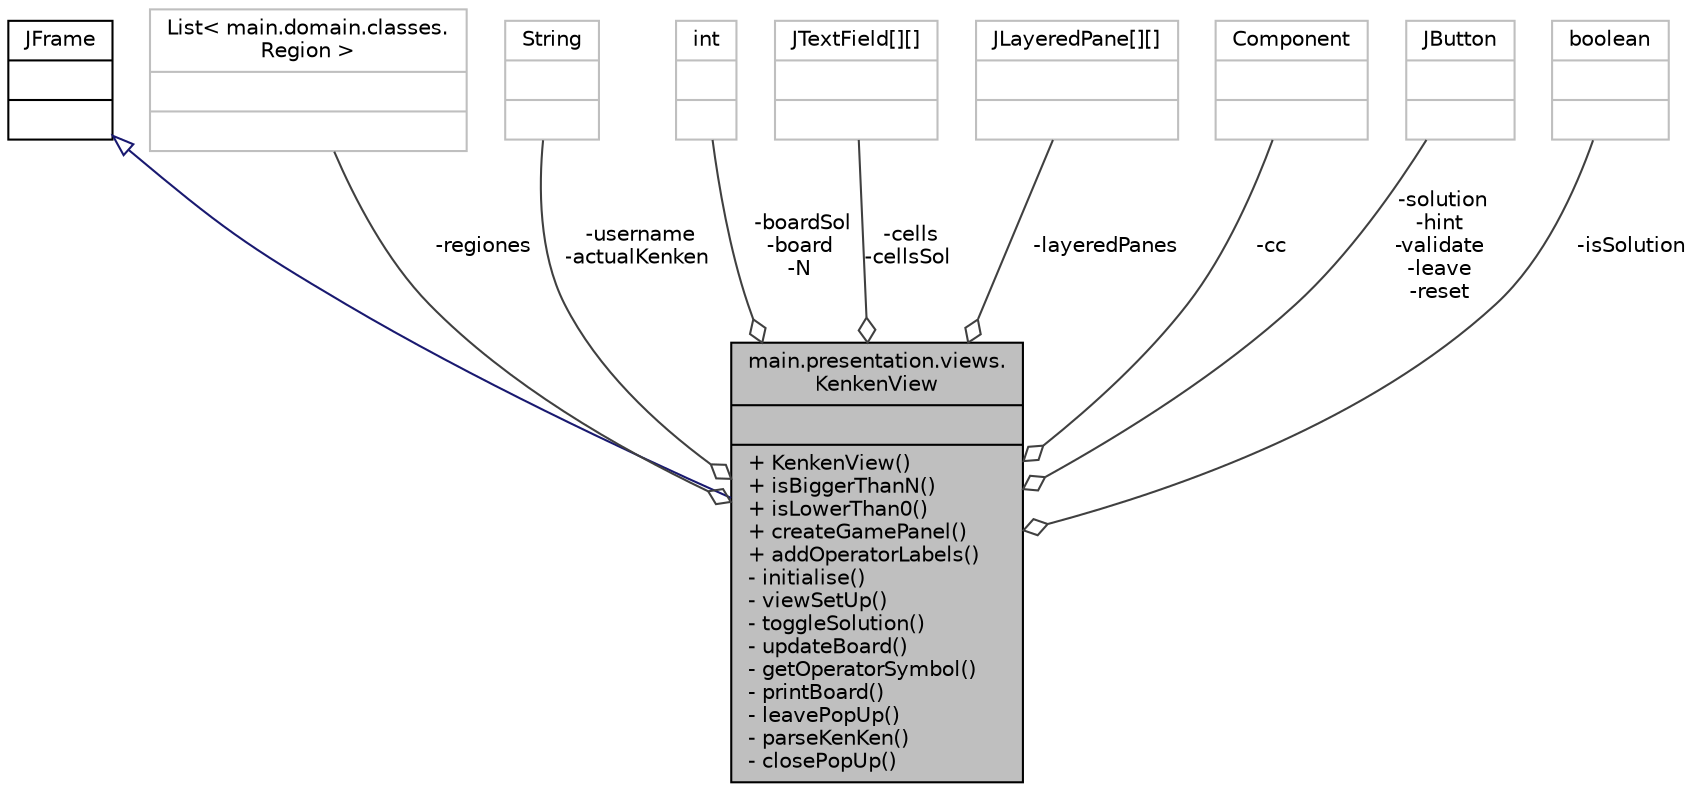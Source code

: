 digraph "main.presentation.views.KenkenView"
{
 // INTERACTIVE_SVG=YES
 // LATEX_PDF_SIZE
  edge [fontname="Helvetica",fontsize="10",labelfontname="Helvetica",labelfontsize="10"];
  node [fontname="Helvetica",fontsize="10",shape=record];
  Node1 [label="{main.presentation.views.\lKenkenView\n||+ KenkenView()\l+ isBiggerThanN()\l+ isLowerThan0()\l+ createGamePanel()\l+ addOperatorLabels()\l- initialise()\l- viewSetUp()\l- toggleSolution()\l- updateBoard()\l- getOperatorSymbol()\l- printBoard()\l- leavePopUp()\l- parseKenKen()\l- closePopUp()\l}",height=0.2,width=0.4,color="black", fillcolor="grey75", style="filled", fontcolor="black",tooltip=" "];
  Node2 -> Node1 [dir="back",color="midnightblue",fontsize="10",style="solid",arrowtail="onormal",fontname="Helvetica"];
  Node2 [label="{JFrame\n||}",height=0.2,width=0.4,color="black", fillcolor="white", style="filled",URL="$classJFrame.html",tooltip=" "];
  Node3 -> Node1 [color="grey25",fontsize="10",style="solid",label=" -regiones" ,arrowhead="odiamond",fontname="Helvetica"];
  Node3 [label="{List\< main.domain.classes.\lRegion \>\n||}",height=0.2,width=0.4,color="grey75", fillcolor="white", style="filled",tooltip=" "];
  Node4 -> Node1 [color="grey25",fontsize="10",style="solid",label=" -username\n-actualKenken" ,arrowhead="odiamond",fontname="Helvetica"];
  Node4 [label="{String\n||}",height=0.2,width=0.4,color="grey75", fillcolor="white", style="filled",tooltip=" "];
  Node5 -> Node1 [color="grey25",fontsize="10",style="solid",label=" -boardSol\n-board\n-N" ,arrowhead="odiamond",fontname="Helvetica"];
  Node5 [label="{int\n||}",height=0.2,width=0.4,color="grey75", fillcolor="white", style="filled",tooltip=" "];
  Node6 -> Node1 [color="grey25",fontsize="10",style="solid",label=" -cells\n-cellsSol" ,arrowhead="odiamond",fontname="Helvetica"];
  Node6 [label="{JTextField[][]\n||}",height=0.2,width=0.4,color="grey75", fillcolor="white", style="filled",tooltip=" "];
  Node7 -> Node1 [color="grey25",fontsize="10",style="solid",label=" -layeredPanes" ,arrowhead="odiamond",fontname="Helvetica"];
  Node7 [label="{JLayeredPane[][]\n||}",height=0.2,width=0.4,color="grey75", fillcolor="white", style="filled",tooltip=" "];
  Node8 -> Node1 [color="grey25",fontsize="10",style="solid",label=" -cc" ,arrowhead="odiamond",fontname="Helvetica"];
  Node8 [label="{Component\n||}",height=0.2,width=0.4,color="grey75", fillcolor="white", style="filled",tooltip=" "];
  Node9 -> Node1 [color="grey25",fontsize="10",style="solid",label=" -solution\n-hint\n-validate\n-leave\n-reset" ,arrowhead="odiamond",fontname="Helvetica"];
  Node9 [label="{JButton\n||}",height=0.2,width=0.4,color="grey75", fillcolor="white", style="filled",tooltip=" "];
  Node10 -> Node1 [color="grey25",fontsize="10",style="solid",label=" -isSolution" ,arrowhead="odiamond",fontname="Helvetica"];
  Node10 [label="{boolean\n||}",height=0.2,width=0.4,color="grey75", fillcolor="white", style="filled",tooltip=" "];
}
